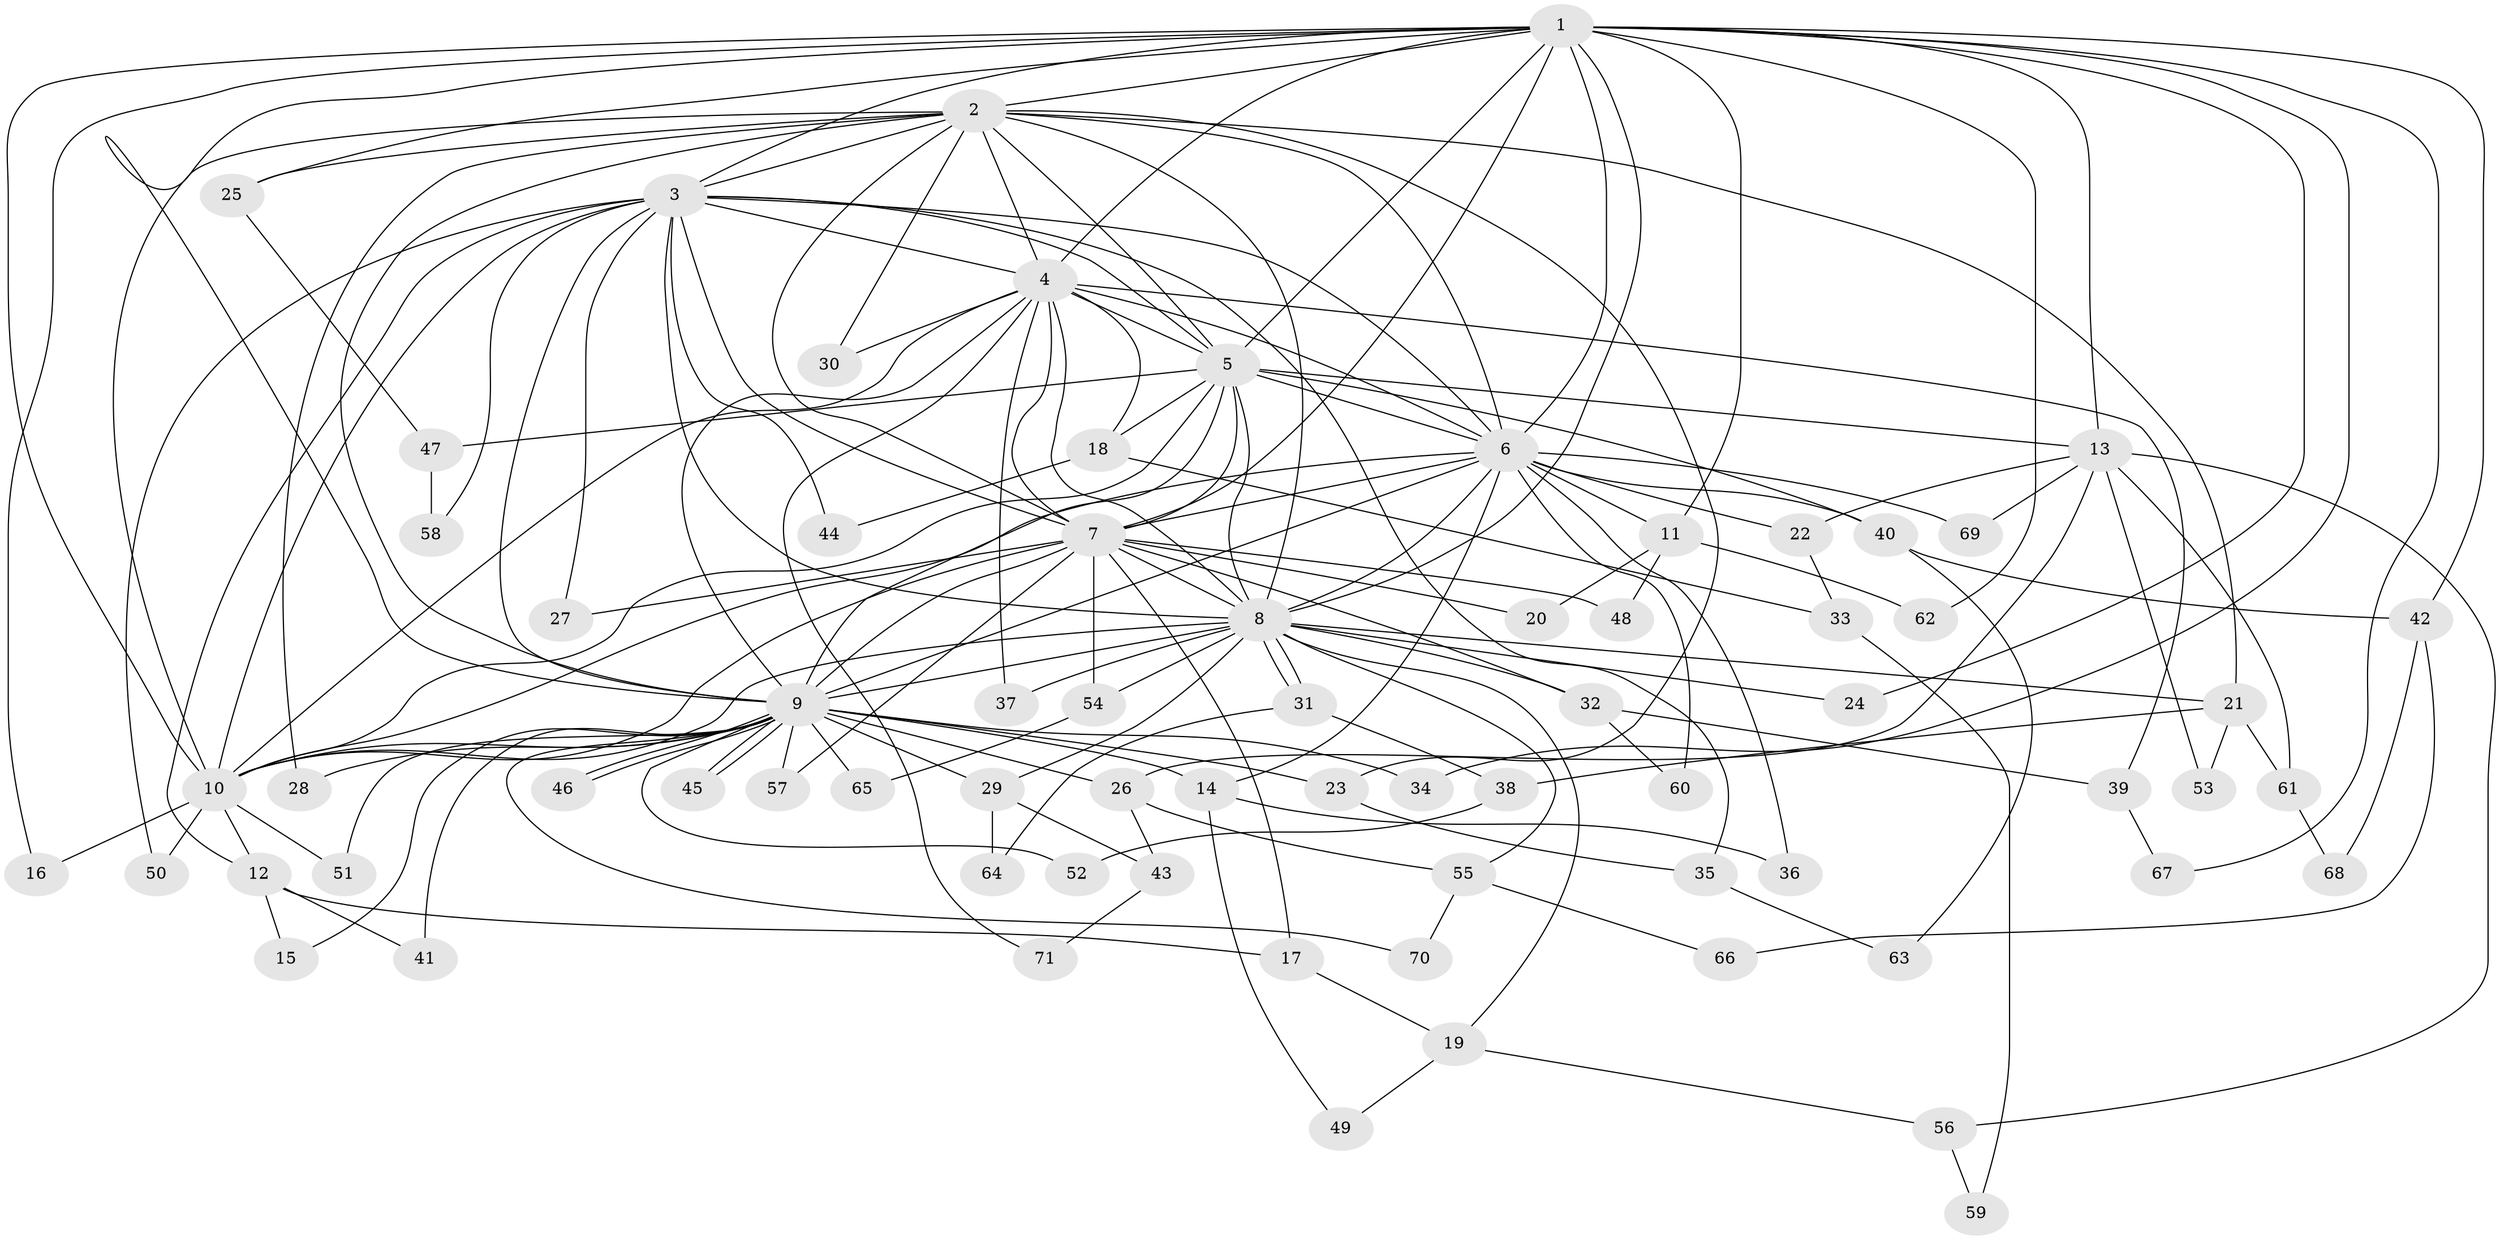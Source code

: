 // Generated by graph-tools (version 1.1) at 2025/35/03/09/25 02:35:15]
// undirected, 71 vertices, 167 edges
graph export_dot {
graph [start="1"]
  node [color=gray90,style=filled];
  1;
  2;
  3;
  4;
  5;
  6;
  7;
  8;
  9;
  10;
  11;
  12;
  13;
  14;
  15;
  16;
  17;
  18;
  19;
  20;
  21;
  22;
  23;
  24;
  25;
  26;
  27;
  28;
  29;
  30;
  31;
  32;
  33;
  34;
  35;
  36;
  37;
  38;
  39;
  40;
  41;
  42;
  43;
  44;
  45;
  46;
  47;
  48;
  49;
  50;
  51;
  52;
  53;
  54;
  55;
  56;
  57;
  58;
  59;
  60;
  61;
  62;
  63;
  64;
  65;
  66;
  67;
  68;
  69;
  70;
  71;
  1 -- 2;
  1 -- 3;
  1 -- 4;
  1 -- 5;
  1 -- 6;
  1 -- 7;
  1 -- 8;
  1 -- 9;
  1 -- 10;
  1 -- 11;
  1 -- 13;
  1 -- 16;
  1 -- 24;
  1 -- 25;
  1 -- 34;
  1 -- 42;
  1 -- 62;
  1 -- 67;
  2 -- 3;
  2 -- 4;
  2 -- 5;
  2 -- 6;
  2 -- 7;
  2 -- 8;
  2 -- 9;
  2 -- 10;
  2 -- 21;
  2 -- 23;
  2 -- 25;
  2 -- 28;
  2 -- 30;
  3 -- 4;
  3 -- 5;
  3 -- 6;
  3 -- 7;
  3 -- 8;
  3 -- 9;
  3 -- 10;
  3 -- 12;
  3 -- 27;
  3 -- 35;
  3 -- 44;
  3 -- 50;
  3 -- 58;
  4 -- 5;
  4 -- 6;
  4 -- 7;
  4 -- 8;
  4 -- 9;
  4 -- 10;
  4 -- 18;
  4 -- 30;
  4 -- 37;
  4 -- 39;
  4 -- 71;
  5 -- 6;
  5 -- 7;
  5 -- 8;
  5 -- 9;
  5 -- 10;
  5 -- 13;
  5 -- 18;
  5 -- 40;
  5 -- 47;
  6 -- 7;
  6 -- 8;
  6 -- 9;
  6 -- 10;
  6 -- 11;
  6 -- 14;
  6 -- 22;
  6 -- 36;
  6 -- 40;
  6 -- 60;
  6 -- 69;
  7 -- 8;
  7 -- 9;
  7 -- 10;
  7 -- 17;
  7 -- 20;
  7 -- 27;
  7 -- 32;
  7 -- 48;
  7 -- 54;
  7 -- 57;
  8 -- 9;
  8 -- 10;
  8 -- 19;
  8 -- 21;
  8 -- 24;
  8 -- 29;
  8 -- 31;
  8 -- 31;
  8 -- 32;
  8 -- 37;
  8 -- 54;
  8 -- 55;
  9 -- 10;
  9 -- 14;
  9 -- 15;
  9 -- 23;
  9 -- 26;
  9 -- 28;
  9 -- 29;
  9 -- 34;
  9 -- 41;
  9 -- 45;
  9 -- 45;
  9 -- 46;
  9 -- 46;
  9 -- 51;
  9 -- 52;
  9 -- 57;
  9 -- 65;
  9 -- 70;
  10 -- 12;
  10 -- 16;
  10 -- 50;
  10 -- 51;
  11 -- 20;
  11 -- 48;
  11 -- 62;
  12 -- 15;
  12 -- 17;
  12 -- 41;
  13 -- 22;
  13 -- 26;
  13 -- 53;
  13 -- 56;
  13 -- 61;
  13 -- 69;
  14 -- 36;
  14 -- 49;
  17 -- 19;
  18 -- 33;
  18 -- 44;
  19 -- 49;
  19 -- 56;
  21 -- 38;
  21 -- 53;
  21 -- 61;
  22 -- 33;
  23 -- 35;
  25 -- 47;
  26 -- 43;
  26 -- 55;
  29 -- 43;
  29 -- 64;
  31 -- 38;
  31 -- 64;
  32 -- 39;
  32 -- 60;
  33 -- 59;
  35 -- 63;
  38 -- 52;
  39 -- 67;
  40 -- 42;
  40 -- 63;
  42 -- 66;
  42 -- 68;
  43 -- 71;
  47 -- 58;
  54 -- 65;
  55 -- 66;
  55 -- 70;
  56 -- 59;
  61 -- 68;
}
